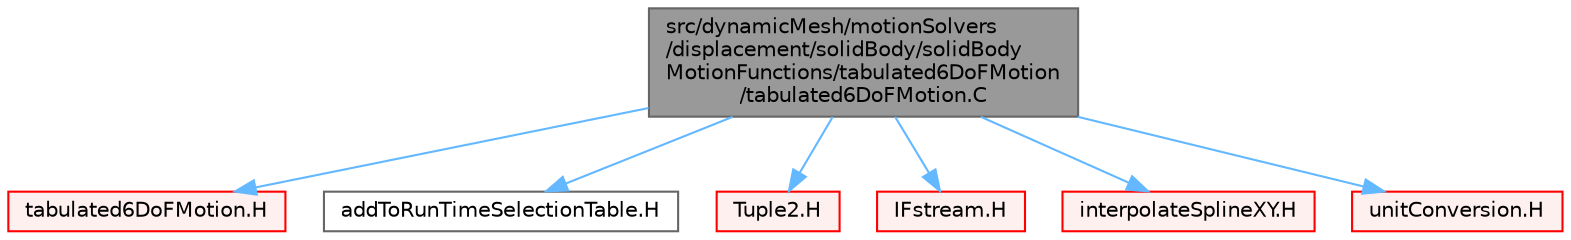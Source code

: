 digraph "src/dynamicMesh/motionSolvers/displacement/solidBody/solidBodyMotionFunctions/tabulated6DoFMotion/tabulated6DoFMotion.C"
{
 // LATEX_PDF_SIZE
  bgcolor="transparent";
  edge [fontname=Helvetica,fontsize=10,labelfontname=Helvetica,labelfontsize=10];
  node [fontname=Helvetica,fontsize=10,shape=box,height=0.2,width=0.4];
  Node1 [id="Node000001",label="src/dynamicMesh/motionSolvers\l/displacement/solidBody/solidBody\lMotionFunctions/tabulated6DoFMotion\l/tabulated6DoFMotion.C",height=0.2,width=0.4,color="gray40", fillcolor="grey60", style="filled", fontcolor="black",tooltip=" "];
  Node1 -> Node2 [id="edge1_Node000001_Node000002",color="steelblue1",style="solid",tooltip=" "];
  Node2 [id="Node000002",label="tabulated6DoFMotion.H",height=0.2,width=0.4,color="red", fillcolor="#FFF0F0", style="filled",URL="$tabulated6DoFMotion_8H.html",tooltip=" "];
  Node1 -> Node281 [id="edge2_Node000001_Node000281",color="steelblue1",style="solid",tooltip=" "];
  Node281 [id="Node000281",label="addToRunTimeSelectionTable.H",height=0.2,width=0.4,color="grey40", fillcolor="white", style="filled",URL="$addToRunTimeSelectionTable_8H.html",tooltip="Macros for easy insertion into run-time selection tables."];
  Node1 -> Node207 [id="edge3_Node000001_Node000207",color="steelblue1",style="solid",tooltip=" "];
  Node207 [id="Node000207",label="Tuple2.H",height=0.2,width=0.4,color="red", fillcolor="#FFF0F0", style="filled",URL="$Tuple2_8H.html",tooltip=" "];
  Node1 -> Node282 [id="edge4_Node000001_Node000282",color="steelblue1",style="solid",tooltip=" "];
  Node282 [id="Node000282",label="IFstream.H",height=0.2,width=0.4,color="red", fillcolor="#FFF0F0", style="filled",URL="$IFstream_8H.html",tooltip=" "];
  Node1 -> Node287 [id="edge5_Node000001_Node000287",color="steelblue1",style="solid",tooltip=" "];
  Node287 [id="Node000287",label="interpolateSplineXY.H",height=0.2,width=0.4,color="red", fillcolor="#FFF0F0", style="filled",URL="$interpolateSplineXY_8H.html",tooltip="Interpolates y values from one curve to another with a different x distribution."];
  Node1 -> Node293 [id="edge6_Node000001_Node000293",color="steelblue1",style="solid",tooltip=" "];
  Node293 [id="Node000293",label="unitConversion.H",height=0.2,width=0.4,color="red", fillcolor="#FFF0F0", style="filled",URL="$unitConversion_8H.html",tooltip="Unit conversion functions."];
}
